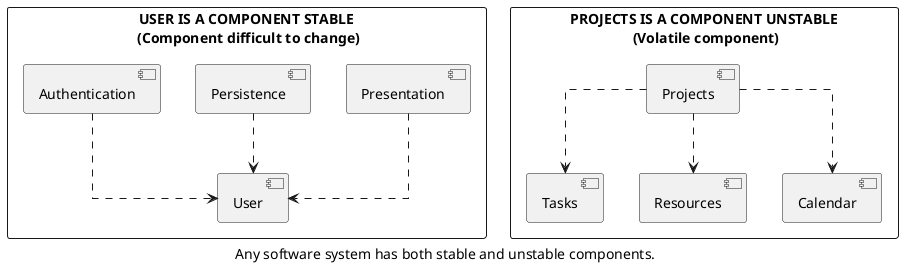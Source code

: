 @startuml
'https://plantuml.com/component-diagram

caption "Any software system has both stable and unstable components."

rectangle "USER IS A COMPONENT STABLE\n (Component difficult to change)" {
    component User
    component Presentation
    component Persistence
    component Authentication

    Presentation ..> User
    Persistence ..> User
    Authentication ..> User
}

rectangle "PROJECTS IS A COMPONENT UNSTABLE\n (Volatile component)" {
    component Projects
    component Tasks
    component Resources
    component Calendar

    Projects ..> Tasks
    Projects ..> Resources
    Projects ..> Calendar
}

skinparam Linetype ortho
@enduml